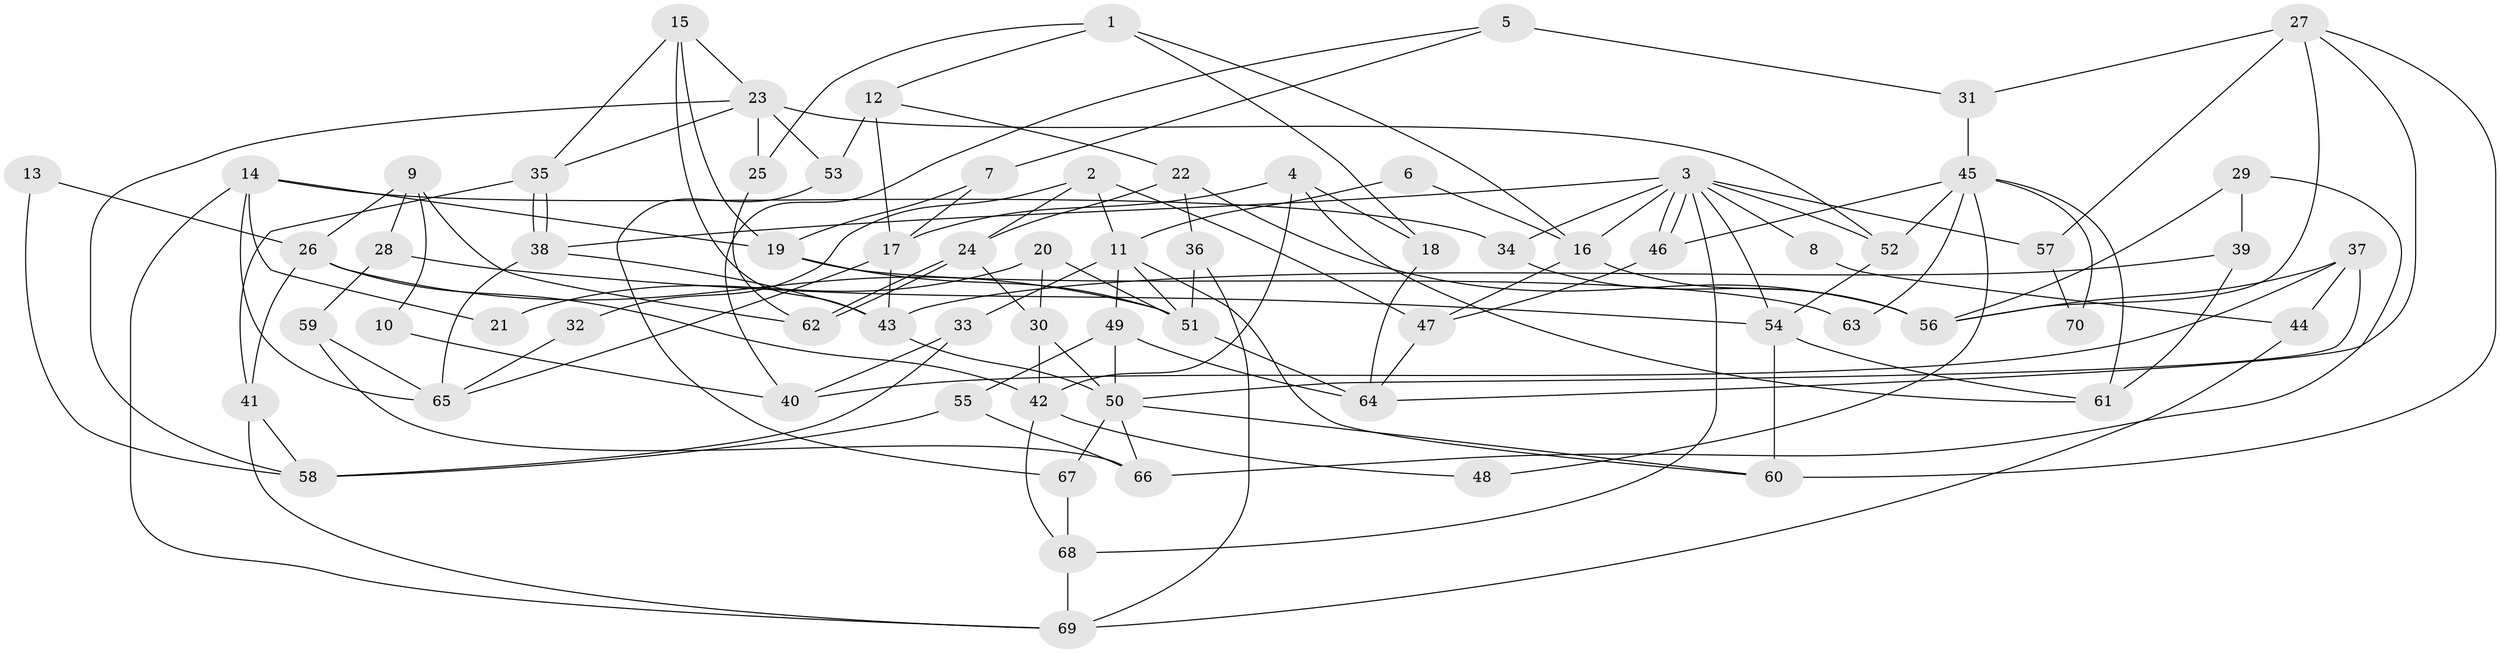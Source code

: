 // coarse degree distribution, {5: 0.16279069767441862, 4: 0.09302325581395349, 8: 0.11627906976744186, 6: 0.18604651162790697, 3: 0.20930232558139536, 2: 0.11627906976744186, 10: 0.023255813953488372, 7: 0.09302325581395349}
// Generated by graph-tools (version 1.1) at 2025/23/03/03/25 07:23:58]
// undirected, 70 vertices, 140 edges
graph export_dot {
graph [start="1"]
  node [color=gray90,style=filled];
  1;
  2;
  3;
  4;
  5;
  6;
  7;
  8;
  9;
  10;
  11;
  12;
  13;
  14;
  15;
  16;
  17;
  18;
  19;
  20;
  21;
  22;
  23;
  24;
  25;
  26;
  27;
  28;
  29;
  30;
  31;
  32;
  33;
  34;
  35;
  36;
  37;
  38;
  39;
  40;
  41;
  42;
  43;
  44;
  45;
  46;
  47;
  48;
  49;
  50;
  51;
  52;
  53;
  54;
  55;
  56;
  57;
  58;
  59;
  60;
  61;
  62;
  63;
  64;
  65;
  66;
  67;
  68;
  69;
  70;
  1 -- 12;
  1 -- 16;
  1 -- 18;
  1 -- 25;
  2 -- 24;
  2 -- 11;
  2 -- 32;
  2 -- 47;
  3 -- 46;
  3 -- 46;
  3 -- 52;
  3 -- 8;
  3 -- 16;
  3 -- 34;
  3 -- 38;
  3 -- 54;
  3 -- 57;
  3 -- 68;
  4 -- 17;
  4 -- 18;
  4 -- 42;
  4 -- 61;
  5 -- 7;
  5 -- 40;
  5 -- 31;
  6 -- 16;
  6 -- 11;
  7 -- 19;
  7 -- 17;
  8 -- 44;
  9 -- 28;
  9 -- 26;
  9 -- 10;
  9 -- 62;
  10 -- 40;
  11 -- 60;
  11 -- 51;
  11 -- 33;
  11 -- 49;
  12 -- 22;
  12 -- 17;
  12 -- 53;
  13 -- 58;
  13 -- 26;
  14 -- 69;
  14 -- 34;
  14 -- 19;
  14 -- 21;
  14 -- 65;
  15 -- 35;
  15 -- 23;
  15 -- 19;
  15 -- 43;
  16 -- 47;
  16 -- 56;
  17 -- 65;
  17 -- 43;
  18 -- 64;
  19 -- 51;
  19 -- 63;
  20 -- 30;
  20 -- 51;
  20 -- 21;
  22 -- 36;
  22 -- 56;
  22 -- 24;
  23 -- 58;
  23 -- 25;
  23 -- 35;
  23 -- 52;
  23 -- 53;
  24 -- 62;
  24 -- 62;
  24 -- 30;
  25 -- 62;
  26 -- 42;
  26 -- 51;
  26 -- 41;
  27 -- 60;
  27 -- 31;
  27 -- 56;
  27 -- 57;
  27 -- 64;
  28 -- 54;
  28 -- 59;
  29 -- 56;
  29 -- 39;
  29 -- 66;
  30 -- 42;
  30 -- 50;
  31 -- 45;
  32 -- 65;
  33 -- 58;
  33 -- 40;
  34 -- 56;
  35 -- 38;
  35 -- 38;
  35 -- 41;
  36 -- 51;
  36 -- 69;
  37 -- 56;
  37 -- 50;
  37 -- 40;
  37 -- 44;
  38 -- 43;
  38 -- 65;
  39 -- 43;
  39 -- 61;
  41 -- 58;
  41 -- 69;
  42 -- 68;
  42 -- 48;
  43 -- 50;
  44 -- 69;
  45 -- 46;
  45 -- 52;
  45 -- 48;
  45 -- 61;
  45 -- 63;
  45 -- 70;
  46 -- 47;
  47 -- 64;
  49 -- 50;
  49 -- 55;
  49 -- 64;
  50 -- 60;
  50 -- 66;
  50 -- 67;
  51 -- 64;
  52 -- 54;
  53 -- 67;
  54 -- 61;
  54 -- 60;
  55 -- 66;
  55 -- 58;
  57 -- 70;
  59 -- 66;
  59 -- 65;
  67 -- 68;
  68 -- 69;
}

